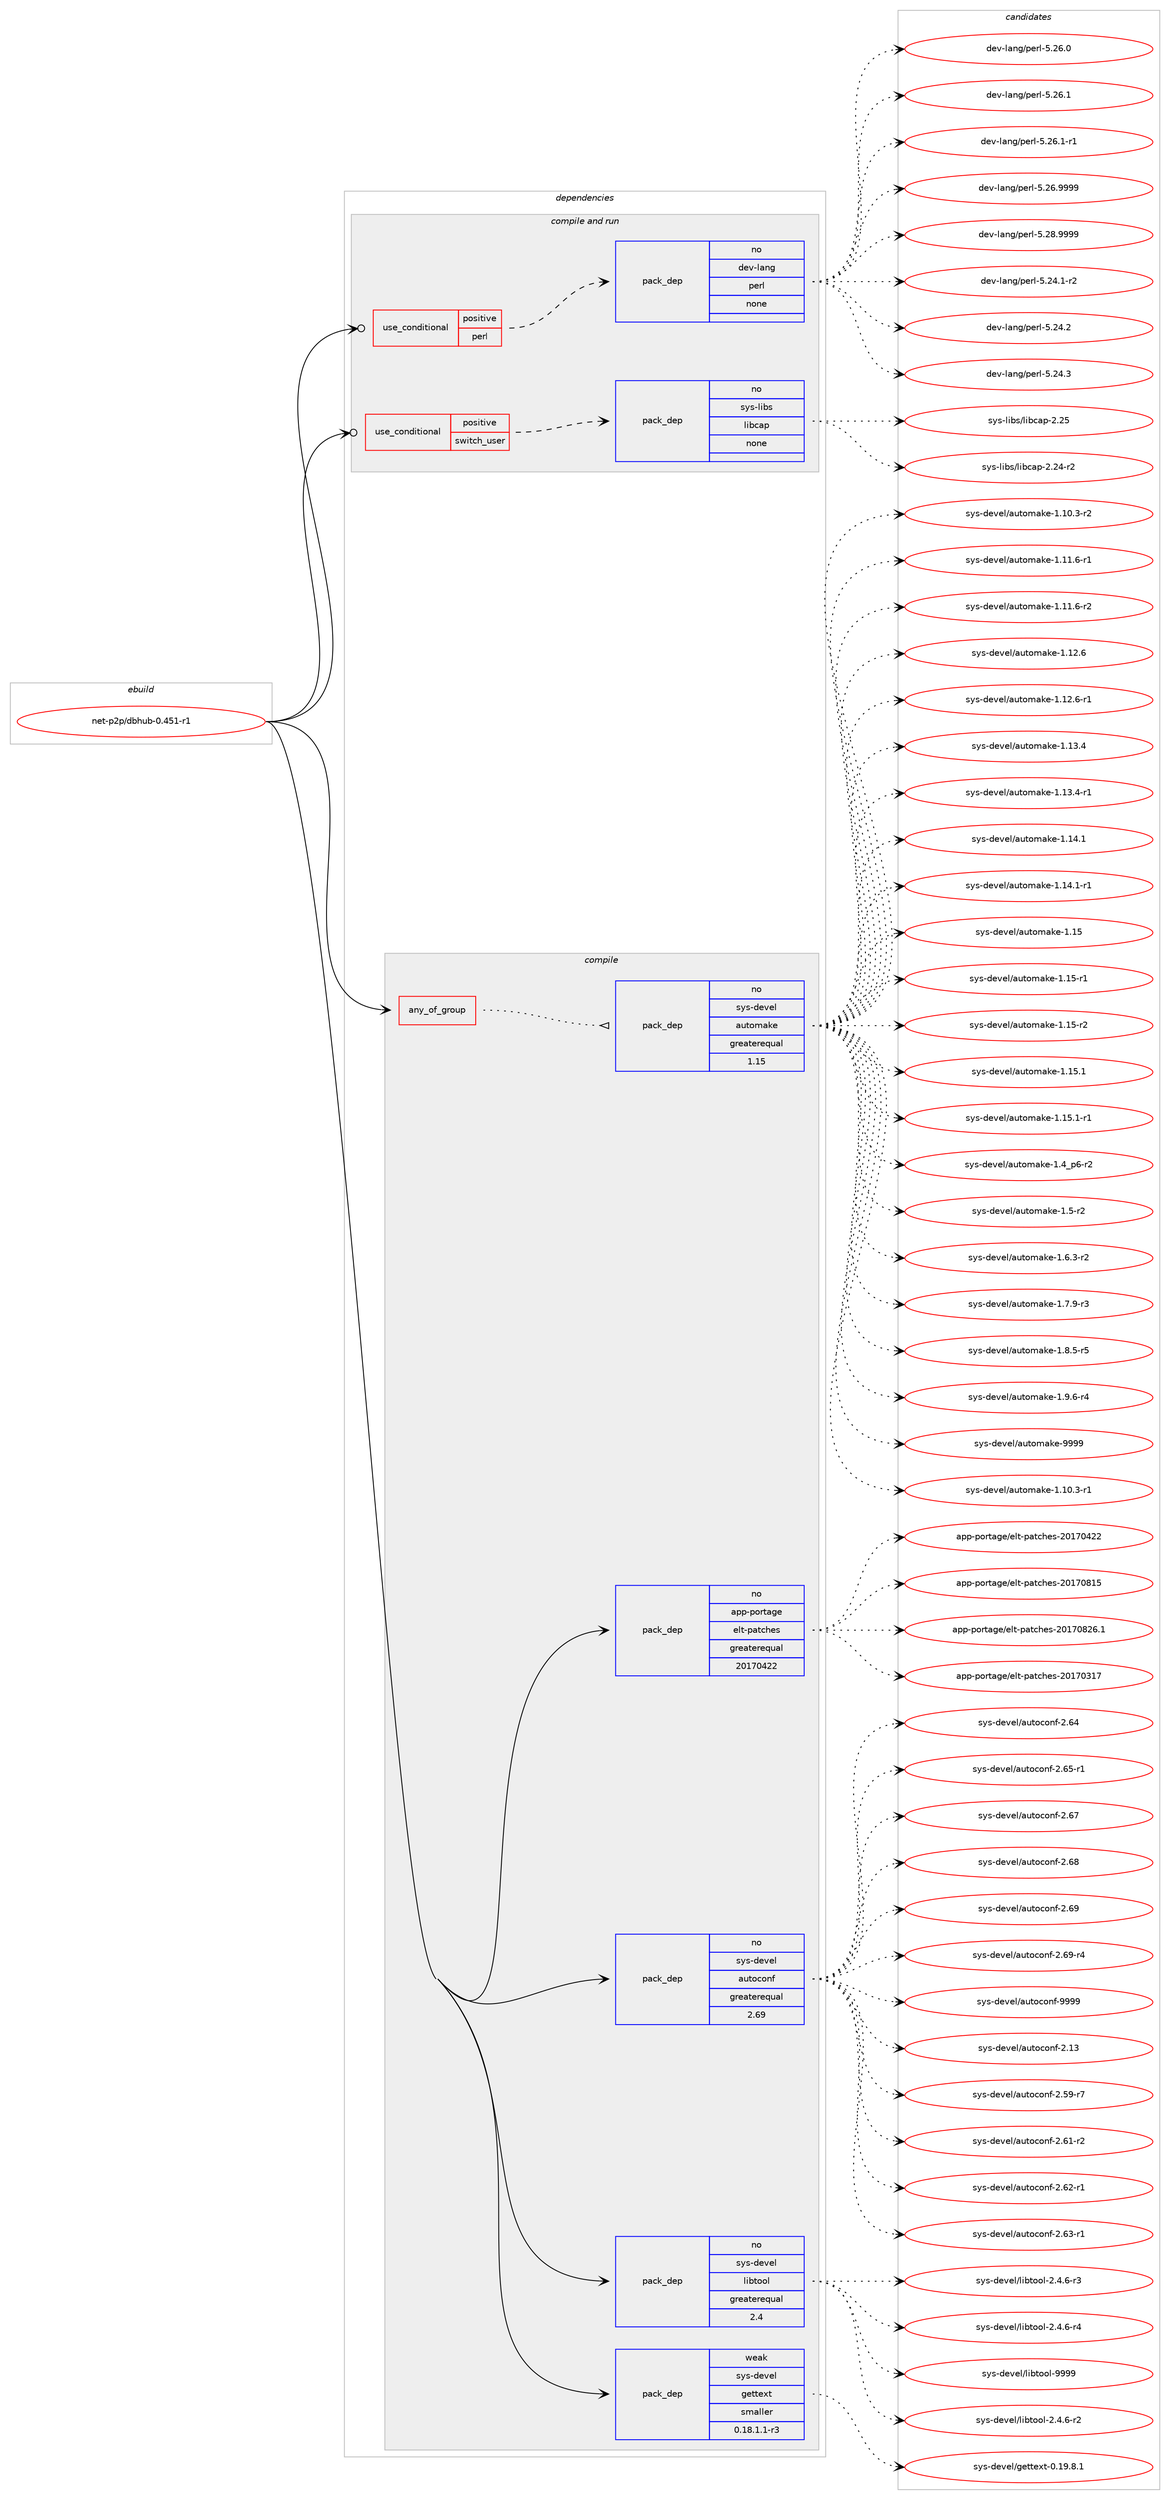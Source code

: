 digraph prolog {

# *************
# Graph options
# *************

newrank=true;
concentrate=true;
compound=true;
graph [rankdir=LR,fontname=Helvetica,fontsize=10,ranksep=1.5];#, ranksep=2.5, nodesep=0.2];
edge  [arrowhead=vee];
node  [fontname=Helvetica,fontsize=10];

# **********
# The ebuild
# **********

subgraph cluster_leftcol {
color=gray;
rank=same;
label=<<i>ebuild</i>>;
id [label="net-p2p/dbhub-0.451-r1", color=red, width=4, href="../net-p2p/dbhub-0.451-r1.svg"];
}

# ****************
# The dependencies
# ****************

subgraph cluster_midcol {
color=gray;
label=<<i>dependencies</i>>;
subgraph cluster_compile {
fillcolor="#eeeeee";
style=filled;
label=<<i>compile</i>>;
subgraph any7255 {
dependency434271 [label=<<TABLE BORDER="0" CELLBORDER="1" CELLSPACING="0" CELLPADDING="4"><TR><TD CELLPADDING="10">any_of_group</TD></TR></TABLE>>, shape=none, color=red];subgraph pack319488 {
dependency434272 [label=<<TABLE BORDER="0" CELLBORDER="1" CELLSPACING="0" CELLPADDING="4" WIDTH="220"><TR><TD ROWSPAN="6" CELLPADDING="30">pack_dep</TD></TR><TR><TD WIDTH="110">no</TD></TR><TR><TD>sys-devel</TD></TR><TR><TD>automake</TD></TR><TR><TD>greaterequal</TD></TR><TR><TD>1.15</TD></TR></TABLE>>, shape=none, color=blue];
}
dependency434271:e -> dependency434272:w [weight=20,style="dotted",arrowhead="oinv"];
}
id:e -> dependency434271:w [weight=20,style="solid",arrowhead="vee"];
subgraph pack319489 {
dependency434273 [label=<<TABLE BORDER="0" CELLBORDER="1" CELLSPACING="0" CELLPADDING="4" WIDTH="220"><TR><TD ROWSPAN="6" CELLPADDING="30">pack_dep</TD></TR><TR><TD WIDTH="110">no</TD></TR><TR><TD>app-portage</TD></TR><TR><TD>elt-patches</TD></TR><TR><TD>greaterequal</TD></TR><TR><TD>20170422</TD></TR></TABLE>>, shape=none, color=blue];
}
id:e -> dependency434273:w [weight=20,style="solid",arrowhead="vee"];
subgraph pack319490 {
dependency434274 [label=<<TABLE BORDER="0" CELLBORDER="1" CELLSPACING="0" CELLPADDING="4" WIDTH="220"><TR><TD ROWSPAN="6" CELLPADDING="30">pack_dep</TD></TR><TR><TD WIDTH="110">no</TD></TR><TR><TD>sys-devel</TD></TR><TR><TD>autoconf</TD></TR><TR><TD>greaterequal</TD></TR><TR><TD>2.69</TD></TR></TABLE>>, shape=none, color=blue];
}
id:e -> dependency434274:w [weight=20,style="solid",arrowhead="vee"];
subgraph pack319491 {
dependency434275 [label=<<TABLE BORDER="0" CELLBORDER="1" CELLSPACING="0" CELLPADDING="4" WIDTH="220"><TR><TD ROWSPAN="6" CELLPADDING="30">pack_dep</TD></TR><TR><TD WIDTH="110">no</TD></TR><TR><TD>sys-devel</TD></TR><TR><TD>libtool</TD></TR><TR><TD>greaterequal</TD></TR><TR><TD>2.4</TD></TR></TABLE>>, shape=none, color=blue];
}
id:e -> dependency434275:w [weight=20,style="solid",arrowhead="vee"];
subgraph pack319492 {
dependency434276 [label=<<TABLE BORDER="0" CELLBORDER="1" CELLSPACING="0" CELLPADDING="4" WIDTH="220"><TR><TD ROWSPAN="6" CELLPADDING="30">pack_dep</TD></TR><TR><TD WIDTH="110">weak</TD></TR><TR><TD>sys-devel</TD></TR><TR><TD>gettext</TD></TR><TR><TD>smaller</TD></TR><TR><TD>0.18.1.1-r3</TD></TR></TABLE>>, shape=none, color=blue];
}
id:e -> dependency434276:w [weight=20,style="solid",arrowhead="vee"];
}
subgraph cluster_compileandrun {
fillcolor="#eeeeee";
style=filled;
label=<<i>compile and run</i>>;
subgraph cond107297 {
dependency434277 [label=<<TABLE BORDER="0" CELLBORDER="1" CELLSPACING="0" CELLPADDING="4"><TR><TD ROWSPAN="3" CELLPADDING="10">use_conditional</TD></TR><TR><TD>positive</TD></TR><TR><TD>perl</TD></TR></TABLE>>, shape=none, color=red];
subgraph pack319493 {
dependency434278 [label=<<TABLE BORDER="0" CELLBORDER="1" CELLSPACING="0" CELLPADDING="4" WIDTH="220"><TR><TD ROWSPAN="6" CELLPADDING="30">pack_dep</TD></TR><TR><TD WIDTH="110">no</TD></TR><TR><TD>dev-lang</TD></TR><TR><TD>perl</TD></TR><TR><TD>none</TD></TR><TR><TD></TD></TR></TABLE>>, shape=none, color=blue];
}
dependency434277:e -> dependency434278:w [weight=20,style="dashed",arrowhead="vee"];
}
id:e -> dependency434277:w [weight=20,style="solid",arrowhead="odotvee"];
subgraph cond107298 {
dependency434279 [label=<<TABLE BORDER="0" CELLBORDER="1" CELLSPACING="0" CELLPADDING="4"><TR><TD ROWSPAN="3" CELLPADDING="10">use_conditional</TD></TR><TR><TD>positive</TD></TR><TR><TD>switch_user</TD></TR></TABLE>>, shape=none, color=red];
subgraph pack319494 {
dependency434280 [label=<<TABLE BORDER="0" CELLBORDER="1" CELLSPACING="0" CELLPADDING="4" WIDTH="220"><TR><TD ROWSPAN="6" CELLPADDING="30">pack_dep</TD></TR><TR><TD WIDTH="110">no</TD></TR><TR><TD>sys-libs</TD></TR><TR><TD>libcap</TD></TR><TR><TD>none</TD></TR><TR><TD></TD></TR></TABLE>>, shape=none, color=blue];
}
dependency434279:e -> dependency434280:w [weight=20,style="dashed",arrowhead="vee"];
}
id:e -> dependency434279:w [weight=20,style="solid",arrowhead="odotvee"];
}
subgraph cluster_run {
fillcolor="#eeeeee";
style=filled;
label=<<i>run</i>>;
}
}

# **************
# The candidates
# **************

subgraph cluster_choices {
rank=same;
color=gray;
label=<<i>candidates</i>>;

subgraph choice319488 {
color=black;
nodesep=1;
choice11512111545100101118101108479711711611110997107101454946494846514511449 [label="sys-devel/automake-1.10.3-r1", color=red, width=4,href="../sys-devel/automake-1.10.3-r1.svg"];
choice11512111545100101118101108479711711611110997107101454946494846514511450 [label="sys-devel/automake-1.10.3-r2", color=red, width=4,href="../sys-devel/automake-1.10.3-r2.svg"];
choice11512111545100101118101108479711711611110997107101454946494946544511449 [label="sys-devel/automake-1.11.6-r1", color=red, width=4,href="../sys-devel/automake-1.11.6-r1.svg"];
choice11512111545100101118101108479711711611110997107101454946494946544511450 [label="sys-devel/automake-1.11.6-r2", color=red, width=4,href="../sys-devel/automake-1.11.6-r2.svg"];
choice1151211154510010111810110847971171161111099710710145494649504654 [label="sys-devel/automake-1.12.6", color=red, width=4,href="../sys-devel/automake-1.12.6.svg"];
choice11512111545100101118101108479711711611110997107101454946495046544511449 [label="sys-devel/automake-1.12.6-r1", color=red, width=4,href="../sys-devel/automake-1.12.6-r1.svg"];
choice1151211154510010111810110847971171161111099710710145494649514652 [label="sys-devel/automake-1.13.4", color=red, width=4,href="../sys-devel/automake-1.13.4.svg"];
choice11512111545100101118101108479711711611110997107101454946495146524511449 [label="sys-devel/automake-1.13.4-r1", color=red, width=4,href="../sys-devel/automake-1.13.4-r1.svg"];
choice1151211154510010111810110847971171161111099710710145494649524649 [label="sys-devel/automake-1.14.1", color=red, width=4,href="../sys-devel/automake-1.14.1.svg"];
choice11512111545100101118101108479711711611110997107101454946495246494511449 [label="sys-devel/automake-1.14.1-r1", color=red, width=4,href="../sys-devel/automake-1.14.1-r1.svg"];
choice115121115451001011181011084797117116111109971071014549464953 [label="sys-devel/automake-1.15", color=red, width=4,href="../sys-devel/automake-1.15.svg"];
choice1151211154510010111810110847971171161111099710710145494649534511449 [label="sys-devel/automake-1.15-r1", color=red, width=4,href="../sys-devel/automake-1.15-r1.svg"];
choice1151211154510010111810110847971171161111099710710145494649534511450 [label="sys-devel/automake-1.15-r2", color=red, width=4,href="../sys-devel/automake-1.15-r2.svg"];
choice1151211154510010111810110847971171161111099710710145494649534649 [label="sys-devel/automake-1.15.1", color=red, width=4,href="../sys-devel/automake-1.15.1.svg"];
choice11512111545100101118101108479711711611110997107101454946495346494511449 [label="sys-devel/automake-1.15.1-r1", color=red, width=4,href="../sys-devel/automake-1.15.1-r1.svg"];
choice115121115451001011181011084797117116111109971071014549465295112544511450 [label="sys-devel/automake-1.4_p6-r2", color=red, width=4,href="../sys-devel/automake-1.4_p6-r2.svg"];
choice11512111545100101118101108479711711611110997107101454946534511450 [label="sys-devel/automake-1.5-r2", color=red, width=4,href="../sys-devel/automake-1.5-r2.svg"];
choice115121115451001011181011084797117116111109971071014549465446514511450 [label="sys-devel/automake-1.6.3-r2", color=red, width=4,href="../sys-devel/automake-1.6.3-r2.svg"];
choice115121115451001011181011084797117116111109971071014549465546574511451 [label="sys-devel/automake-1.7.9-r3", color=red, width=4,href="../sys-devel/automake-1.7.9-r3.svg"];
choice115121115451001011181011084797117116111109971071014549465646534511453 [label="sys-devel/automake-1.8.5-r5", color=red, width=4,href="../sys-devel/automake-1.8.5-r5.svg"];
choice115121115451001011181011084797117116111109971071014549465746544511452 [label="sys-devel/automake-1.9.6-r4", color=red, width=4,href="../sys-devel/automake-1.9.6-r4.svg"];
choice115121115451001011181011084797117116111109971071014557575757 [label="sys-devel/automake-9999", color=red, width=4,href="../sys-devel/automake-9999.svg"];
dependency434272:e -> choice11512111545100101118101108479711711611110997107101454946494846514511449:w [style=dotted,weight="100"];
dependency434272:e -> choice11512111545100101118101108479711711611110997107101454946494846514511450:w [style=dotted,weight="100"];
dependency434272:e -> choice11512111545100101118101108479711711611110997107101454946494946544511449:w [style=dotted,weight="100"];
dependency434272:e -> choice11512111545100101118101108479711711611110997107101454946494946544511450:w [style=dotted,weight="100"];
dependency434272:e -> choice1151211154510010111810110847971171161111099710710145494649504654:w [style=dotted,weight="100"];
dependency434272:e -> choice11512111545100101118101108479711711611110997107101454946495046544511449:w [style=dotted,weight="100"];
dependency434272:e -> choice1151211154510010111810110847971171161111099710710145494649514652:w [style=dotted,weight="100"];
dependency434272:e -> choice11512111545100101118101108479711711611110997107101454946495146524511449:w [style=dotted,weight="100"];
dependency434272:e -> choice1151211154510010111810110847971171161111099710710145494649524649:w [style=dotted,weight="100"];
dependency434272:e -> choice11512111545100101118101108479711711611110997107101454946495246494511449:w [style=dotted,weight="100"];
dependency434272:e -> choice115121115451001011181011084797117116111109971071014549464953:w [style=dotted,weight="100"];
dependency434272:e -> choice1151211154510010111810110847971171161111099710710145494649534511449:w [style=dotted,weight="100"];
dependency434272:e -> choice1151211154510010111810110847971171161111099710710145494649534511450:w [style=dotted,weight="100"];
dependency434272:e -> choice1151211154510010111810110847971171161111099710710145494649534649:w [style=dotted,weight="100"];
dependency434272:e -> choice11512111545100101118101108479711711611110997107101454946495346494511449:w [style=dotted,weight="100"];
dependency434272:e -> choice115121115451001011181011084797117116111109971071014549465295112544511450:w [style=dotted,weight="100"];
dependency434272:e -> choice11512111545100101118101108479711711611110997107101454946534511450:w [style=dotted,weight="100"];
dependency434272:e -> choice115121115451001011181011084797117116111109971071014549465446514511450:w [style=dotted,weight="100"];
dependency434272:e -> choice115121115451001011181011084797117116111109971071014549465546574511451:w [style=dotted,weight="100"];
dependency434272:e -> choice115121115451001011181011084797117116111109971071014549465646534511453:w [style=dotted,weight="100"];
dependency434272:e -> choice115121115451001011181011084797117116111109971071014549465746544511452:w [style=dotted,weight="100"];
dependency434272:e -> choice115121115451001011181011084797117116111109971071014557575757:w [style=dotted,weight="100"];
}
subgraph choice319489 {
color=black;
nodesep=1;
choice97112112451121111141169710310147101108116451129711699104101115455048495548514955 [label="app-portage/elt-patches-20170317", color=red, width=4,href="../app-portage/elt-patches-20170317.svg"];
choice97112112451121111141169710310147101108116451129711699104101115455048495548525050 [label="app-portage/elt-patches-20170422", color=red, width=4,href="../app-portage/elt-patches-20170422.svg"];
choice97112112451121111141169710310147101108116451129711699104101115455048495548564953 [label="app-portage/elt-patches-20170815", color=red, width=4,href="../app-portage/elt-patches-20170815.svg"];
choice971121124511211111411697103101471011081164511297116991041011154550484955485650544649 [label="app-portage/elt-patches-20170826.1", color=red, width=4,href="../app-portage/elt-patches-20170826.1.svg"];
dependency434273:e -> choice97112112451121111141169710310147101108116451129711699104101115455048495548514955:w [style=dotted,weight="100"];
dependency434273:e -> choice97112112451121111141169710310147101108116451129711699104101115455048495548525050:w [style=dotted,weight="100"];
dependency434273:e -> choice97112112451121111141169710310147101108116451129711699104101115455048495548564953:w [style=dotted,weight="100"];
dependency434273:e -> choice971121124511211111411697103101471011081164511297116991041011154550484955485650544649:w [style=dotted,weight="100"];
}
subgraph choice319490 {
color=black;
nodesep=1;
choice115121115451001011181011084797117116111991111101024550464951 [label="sys-devel/autoconf-2.13", color=red, width=4,href="../sys-devel/autoconf-2.13.svg"];
choice1151211154510010111810110847971171161119911111010245504653574511455 [label="sys-devel/autoconf-2.59-r7", color=red, width=4,href="../sys-devel/autoconf-2.59-r7.svg"];
choice1151211154510010111810110847971171161119911111010245504654494511450 [label="sys-devel/autoconf-2.61-r2", color=red, width=4,href="../sys-devel/autoconf-2.61-r2.svg"];
choice1151211154510010111810110847971171161119911111010245504654504511449 [label="sys-devel/autoconf-2.62-r1", color=red, width=4,href="../sys-devel/autoconf-2.62-r1.svg"];
choice1151211154510010111810110847971171161119911111010245504654514511449 [label="sys-devel/autoconf-2.63-r1", color=red, width=4,href="../sys-devel/autoconf-2.63-r1.svg"];
choice115121115451001011181011084797117116111991111101024550465452 [label="sys-devel/autoconf-2.64", color=red, width=4,href="../sys-devel/autoconf-2.64.svg"];
choice1151211154510010111810110847971171161119911111010245504654534511449 [label="sys-devel/autoconf-2.65-r1", color=red, width=4,href="../sys-devel/autoconf-2.65-r1.svg"];
choice115121115451001011181011084797117116111991111101024550465455 [label="sys-devel/autoconf-2.67", color=red, width=4,href="../sys-devel/autoconf-2.67.svg"];
choice115121115451001011181011084797117116111991111101024550465456 [label="sys-devel/autoconf-2.68", color=red, width=4,href="../sys-devel/autoconf-2.68.svg"];
choice115121115451001011181011084797117116111991111101024550465457 [label="sys-devel/autoconf-2.69", color=red, width=4,href="../sys-devel/autoconf-2.69.svg"];
choice1151211154510010111810110847971171161119911111010245504654574511452 [label="sys-devel/autoconf-2.69-r4", color=red, width=4,href="../sys-devel/autoconf-2.69-r4.svg"];
choice115121115451001011181011084797117116111991111101024557575757 [label="sys-devel/autoconf-9999", color=red, width=4,href="../sys-devel/autoconf-9999.svg"];
dependency434274:e -> choice115121115451001011181011084797117116111991111101024550464951:w [style=dotted,weight="100"];
dependency434274:e -> choice1151211154510010111810110847971171161119911111010245504653574511455:w [style=dotted,weight="100"];
dependency434274:e -> choice1151211154510010111810110847971171161119911111010245504654494511450:w [style=dotted,weight="100"];
dependency434274:e -> choice1151211154510010111810110847971171161119911111010245504654504511449:w [style=dotted,weight="100"];
dependency434274:e -> choice1151211154510010111810110847971171161119911111010245504654514511449:w [style=dotted,weight="100"];
dependency434274:e -> choice115121115451001011181011084797117116111991111101024550465452:w [style=dotted,weight="100"];
dependency434274:e -> choice1151211154510010111810110847971171161119911111010245504654534511449:w [style=dotted,weight="100"];
dependency434274:e -> choice115121115451001011181011084797117116111991111101024550465455:w [style=dotted,weight="100"];
dependency434274:e -> choice115121115451001011181011084797117116111991111101024550465456:w [style=dotted,weight="100"];
dependency434274:e -> choice115121115451001011181011084797117116111991111101024550465457:w [style=dotted,weight="100"];
dependency434274:e -> choice1151211154510010111810110847971171161119911111010245504654574511452:w [style=dotted,weight="100"];
dependency434274:e -> choice115121115451001011181011084797117116111991111101024557575757:w [style=dotted,weight="100"];
}
subgraph choice319491 {
color=black;
nodesep=1;
choice1151211154510010111810110847108105981161111111084550465246544511450 [label="sys-devel/libtool-2.4.6-r2", color=red, width=4,href="../sys-devel/libtool-2.4.6-r2.svg"];
choice1151211154510010111810110847108105981161111111084550465246544511451 [label="sys-devel/libtool-2.4.6-r3", color=red, width=4,href="../sys-devel/libtool-2.4.6-r3.svg"];
choice1151211154510010111810110847108105981161111111084550465246544511452 [label="sys-devel/libtool-2.4.6-r4", color=red, width=4,href="../sys-devel/libtool-2.4.6-r4.svg"];
choice1151211154510010111810110847108105981161111111084557575757 [label="sys-devel/libtool-9999", color=red, width=4,href="../sys-devel/libtool-9999.svg"];
dependency434275:e -> choice1151211154510010111810110847108105981161111111084550465246544511450:w [style=dotted,weight="100"];
dependency434275:e -> choice1151211154510010111810110847108105981161111111084550465246544511451:w [style=dotted,weight="100"];
dependency434275:e -> choice1151211154510010111810110847108105981161111111084550465246544511452:w [style=dotted,weight="100"];
dependency434275:e -> choice1151211154510010111810110847108105981161111111084557575757:w [style=dotted,weight="100"];
}
subgraph choice319492 {
color=black;
nodesep=1;
choice1151211154510010111810110847103101116116101120116454846495746564649 [label="sys-devel/gettext-0.19.8.1", color=red, width=4,href="../sys-devel/gettext-0.19.8.1.svg"];
dependency434276:e -> choice1151211154510010111810110847103101116116101120116454846495746564649:w [style=dotted,weight="100"];
}
subgraph choice319493 {
color=black;
nodesep=1;
choice100101118451089711010347112101114108455346505246494511450 [label="dev-lang/perl-5.24.1-r2", color=red, width=4,href="../dev-lang/perl-5.24.1-r2.svg"];
choice10010111845108971101034711210111410845534650524650 [label="dev-lang/perl-5.24.2", color=red, width=4,href="../dev-lang/perl-5.24.2.svg"];
choice10010111845108971101034711210111410845534650524651 [label="dev-lang/perl-5.24.3", color=red, width=4,href="../dev-lang/perl-5.24.3.svg"];
choice10010111845108971101034711210111410845534650544648 [label="dev-lang/perl-5.26.0", color=red, width=4,href="../dev-lang/perl-5.26.0.svg"];
choice10010111845108971101034711210111410845534650544649 [label="dev-lang/perl-5.26.1", color=red, width=4,href="../dev-lang/perl-5.26.1.svg"];
choice100101118451089711010347112101114108455346505446494511449 [label="dev-lang/perl-5.26.1-r1", color=red, width=4,href="../dev-lang/perl-5.26.1-r1.svg"];
choice10010111845108971101034711210111410845534650544657575757 [label="dev-lang/perl-5.26.9999", color=red, width=4,href="../dev-lang/perl-5.26.9999.svg"];
choice10010111845108971101034711210111410845534650564657575757 [label="dev-lang/perl-5.28.9999", color=red, width=4,href="../dev-lang/perl-5.28.9999.svg"];
dependency434278:e -> choice100101118451089711010347112101114108455346505246494511450:w [style=dotted,weight="100"];
dependency434278:e -> choice10010111845108971101034711210111410845534650524650:w [style=dotted,weight="100"];
dependency434278:e -> choice10010111845108971101034711210111410845534650524651:w [style=dotted,weight="100"];
dependency434278:e -> choice10010111845108971101034711210111410845534650544648:w [style=dotted,weight="100"];
dependency434278:e -> choice10010111845108971101034711210111410845534650544649:w [style=dotted,weight="100"];
dependency434278:e -> choice100101118451089711010347112101114108455346505446494511449:w [style=dotted,weight="100"];
dependency434278:e -> choice10010111845108971101034711210111410845534650544657575757:w [style=dotted,weight="100"];
dependency434278:e -> choice10010111845108971101034711210111410845534650564657575757:w [style=dotted,weight="100"];
}
subgraph choice319494 {
color=black;
nodesep=1;
choice11512111545108105981154710810598999711245504650524511450 [label="sys-libs/libcap-2.24-r2", color=red, width=4,href="../sys-libs/libcap-2.24-r2.svg"];
choice1151211154510810598115471081059899971124550465053 [label="sys-libs/libcap-2.25", color=red, width=4,href="../sys-libs/libcap-2.25.svg"];
dependency434280:e -> choice11512111545108105981154710810598999711245504650524511450:w [style=dotted,weight="100"];
dependency434280:e -> choice1151211154510810598115471081059899971124550465053:w [style=dotted,weight="100"];
}
}

}
